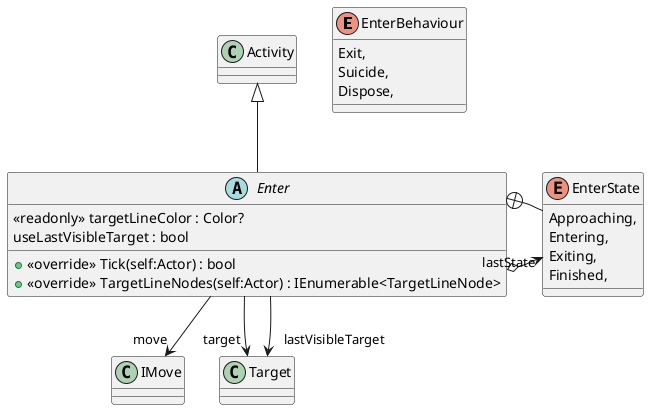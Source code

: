 @startuml
enum EnterBehaviour {
    Exit,
    Suicide,
    Dispose,
}
abstract class Enter {
    <<readonly>> targetLineColor : Color?
    useLastVisibleTarget : bool
    + <<override>> Tick(self:Actor) : bool
    + <<override>> TargetLineNodes(self:Actor) : IEnumerable<TargetLineNode>
}
enum EnterState {
    Approaching,
    Entering,
    Exiting,
    Finished,
}
Activity <|-- Enter
Enter --> "move" IMove
Enter --> "target" Target
Enter --> "lastVisibleTarget" Target
Enter o-> "lastState" EnterState
Enter +-- EnterState
@enduml
